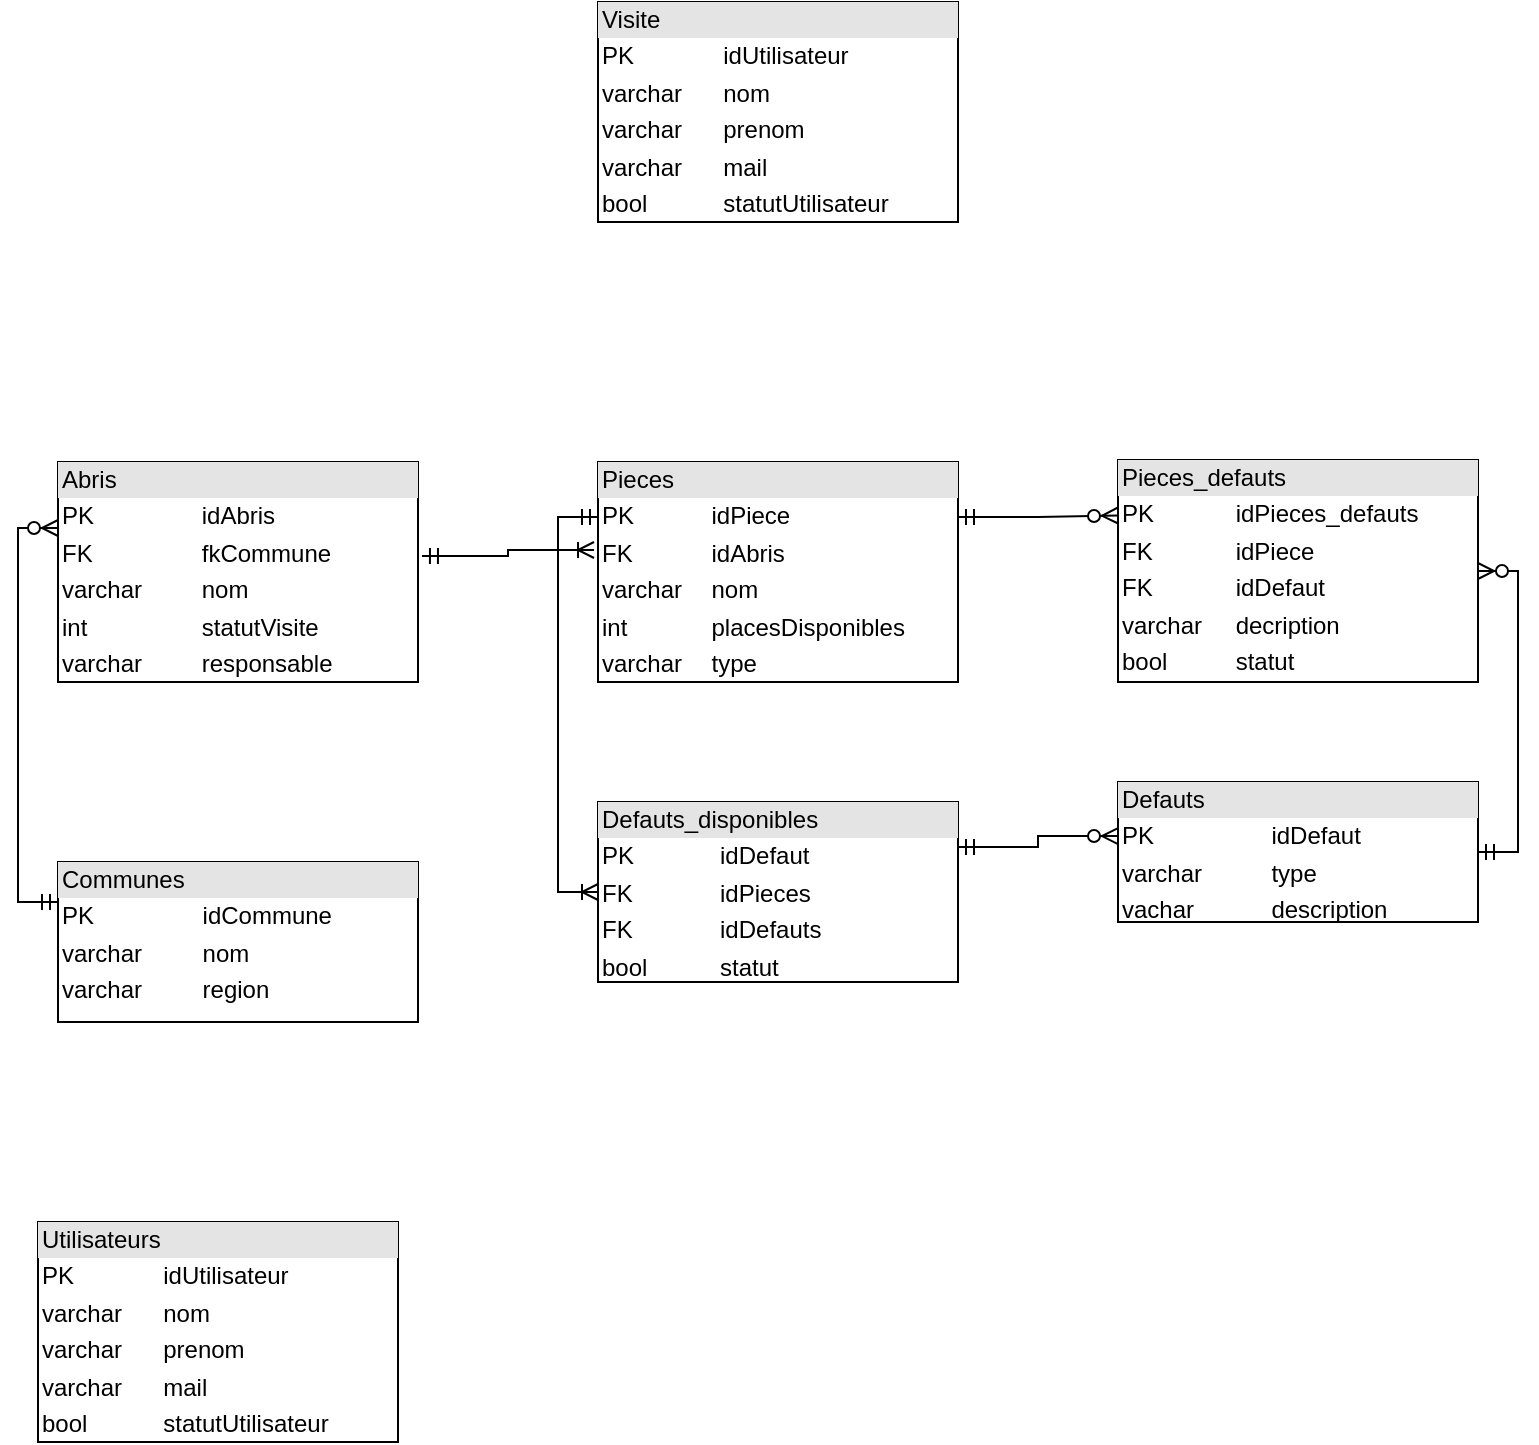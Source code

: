 <mxfile version="14.4.4"><diagram id="np-alaDuWIkHn136rlpi" name="Page-1"><mxGraphModel dx="462" dy="723" grid="1" gridSize="10" guides="1" tooltips="1" connect="1" arrows="1" fold="1" page="1" pageScale="1" pageWidth="827" pageHeight="1169" math="0" shadow="0"><root><mxCell id="0"/><mxCell id="1" parent="0"/><mxCell id="vOcuqy3RgOtqbLQnUe25-3" style="edgeStyle=orthogonalEdgeStyle;rounded=0;orthogonalLoop=1;jettySize=auto;html=1;exitX=0;exitY=0.3;exitDx=0;exitDy=0;entryX=0;entryY=0.25;entryDx=0;entryDy=0;endArrow=ERmandOne;endFill=0;startArrow=ERzeroToMany;startFill=1;exitPerimeter=0;" parent="1" source="DwIncRIBAWQhcCFPgwUQ-5" target="DwIncRIBAWQhcCFPgwUQ-6" edge="1"><mxGeometry relative="1" as="geometry"/></mxCell><mxCell id="R7UK7LPxZIYczXITnw83-2" style="edgeStyle=orthogonalEdgeStyle;rounded=0;orthogonalLoop=1;jettySize=auto;html=1;exitX=1.011;exitY=0.427;exitDx=0;exitDy=0;entryX=-0.011;entryY=0.4;entryDx=0;entryDy=0;entryPerimeter=0;exitPerimeter=0;endArrow=ERoneToMany;endFill=0;startArrow=ERmandOne;startFill=0;" edge="1" parent="1" source="DwIncRIBAWQhcCFPgwUQ-5" target="DwIncRIBAWQhcCFPgwUQ-7"><mxGeometry relative="1" as="geometry"/></mxCell><mxCell id="DwIncRIBAWQhcCFPgwUQ-5" value="&lt;div style=&quot;box-sizing: border-box ; width: 100% ; background: #e4e4e4 ; padding: 2px&quot;&gt;Abris&lt;/div&gt;&lt;table style=&quot;width: 100% ; font-size: 1em&quot; cellpadding=&quot;2&quot; cellspacing=&quot;0&quot;&gt;&lt;tbody&gt;&lt;tr&gt;&lt;td&gt;PK&lt;/td&gt;&lt;td&gt;idAbris&lt;/td&gt;&lt;/tr&gt;&lt;tr&gt;&lt;td&gt;FK&lt;/td&gt;&lt;td&gt;fkCommune&lt;br&gt;&lt;/td&gt;&lt;/tr&gt;&lt;tr&gt;&lt;td&gt;varchar&lt;/td&gt;&lt;td&gt;nom&lt;br&gt;&lt;/td&gt;&lt;/tr&gt;&lt;tr&gt;&lt;td&gt;int&lt;/td&gt;&lt;td&gt;statutVisite&lt;/td&gt;&lt;/tr&gt;&lt;tr&gt;&lt;td&gt;varchar&lt;/td&gt;&lt;td&gt;responsable&lt;/td&gt;&lt;/tr&gt;&lt;/tbody&gt;&lt;/table&gt;" style="verticalAlign=top;align=left;overflow=fill;html=1;" parent="1" vertex="1"><mxGeometry x="80" y="520" width="180" height="110" as="geometry"/></mxCell><mxCell id="DwIncRIBAWQhcCFPgwUQ-6" value="&lt;div style=&quot;box-sizing: border-box ; width: 100% ; background: #e4e4e4 ; padding: 2px&quot;&gt;Communes&lt;/div&gt;&lt;table style=&quot;width: 100% ; font-size: 1em&quot; cellpadding=&quot;2&quot; cellspacing=&quot;0&quot;&gt;&lt;tbody&gt;&lt;tr&gt;&lt;td&gt;PK&lt;/td&gt;&lt;td&gt;idCommune&lt;/td&gt;&lt;/tr&gt;&lt;tr&gt;&lt;td&gt;varchar&lt;/td&gt;&lt;td&gt;nom&lt;/td&gt;&lt;/tr&gt;&lt;tr&gt;&lt;td&gt;varchar&lt;/td&gt;&lt;td&gt;region&lt;/td&gt;&lt;/tr&gt;&lt;/tbody&gt;&lt;/table&gt;" style="verticalAlign=top;align=left;overflow=fill;html=1;" parent="1" vertex="1"><mxGeometry x="80" y="720" width="180" height="80" as="geometry"/></mxCell><mxCell id="R7UK7LPxZIYczXITnw83-3" style="edgeStyle=orthogonalEdgeStyle;rounded=0;orthogonalLoop=1;jettySize=auto;html=1;exitX=0;exitY=0.25;exitDx=0;exitDy=0;entryX=0;entryY=0.5;entryDx=0;entryDy=0;startArrow=ERmandOne;startFill=0;endArrow=ERoneToMany;endFill=0;" edge="1" parent="1" source="DwIncRIBAWQhcCFPgwUQ-7" target="BFW1pbFrmxCVtyqn8IfC-1"><mxGeometry relative="1" as="geometry"/></mxCell><mxCell id="R7UK7LPxZIYczXITnw83-6" style="edgeStyle=orthogonalEdgeStyle;rounded=0;orthogonalLoop=1;jettySize=auto;html=1;exitX=1;exitY=0.25;exitDx=0;exitDy=0;entryX=0;entryY=0.25;entryDx=0;entryDy=0;startArrow=ERmandOne;startFill=0;endArrow=ERzeroToMany;endFill=1;" edge="1" parent="1" source="DwIncRIBAWQhcCFPgwUQ-7" target="aN8yFe1itkJjNh8bWuXS-1"><mxGeometry relative="1" as="geometry"/></mxCell><mxCell id="DwIncRIBAWQhcCFPgwUQ-7" value="&lt;div style=&quot;box-sizing: border-box ; width: 100% ; background: #e4e4e4 ; padding: 2px&quot;&gt;Pieces&lt;/div&gt;&lt;table style=&quot;width: 100% ; font-size: 1em&quot; cellpadding=&quot;2&quot; cellspacing=&quot;0&quot;&gt;&lt;tbody&gt;&lt;tr&gt;&lt;td&gt;PK&lt;/td&gt;&lt;td&gt;idPiece&lt;/td&gt;&lt;/tr&gt;&lt;tr&gt;&lt;td&gt;FK&lt;/td&gt;&lt;td&gt;idAbris&lt;/td&gt;&lt;/tr&gt;&lt;tr&gt;&lt;td&gt;varchar&lt;/td&gt;&lt;td&gt;nom&lt;/td&gt;&lt;/tr&gt;&lt;tr&gt;&lt;td&gt;int&lt;/td&gt;&lt;td&gt;placesDisponibles&lt;/td&gt;&lt;/tr&gt;&lt;tr&gt;&lt;td&gt;varchar&lt;/td&gt;&lt;td&gt;type&lt;/td&gt;&lt;/tr&gt;&lt;/tbody&gt;&lt;/table&gt;" style="verticalAlign=top;align=left;overflow=fill;html=1;" parent="1" vertex="1"><mxGeometry x="350" y="520" width="180" height="110" as="geometry"/></mxCell><mxCell id="R7UK7LPxZIYczXITnw83-5" style="edgeStyle=orthogonalEdgeStyle;rounded=0;orthogonalLoop=1;jettySize=auto;html=1;exitX=1;exitY=0.5;exitDx=0;exitDy=0;entryX=1;entryY=0.5;entryDx=0;entryDy=0;startArrow=ERmandOne;startFill=0;endArrow=ERzeroToMany;endFill=1;" edge="1" parent="1" source="vOcuqy3RgOtqbLQnUe25-1" target="aN8yFe1itkJjNh8bWuXS-1"><mxGeometry relative="1" as="geometry"/></mxCell><mxCell id="vOcuqy3RgOtqbLQnUe25-1" value="&lt;div style=&quot;box-sizing: border-box ; width: 100% ; background: #e4e4e4 ; padding: 2px&quot;&gt;Defauts&lt;/div&gt;&lt;table style=&quot;width: 100% ; font-size: 1em&quot; cellpadding=&quot;2&quot; cellspacing=&quot;0&quot;&gt;&lt;tbody&gt;&lt;tr&gt;&lt;td&gt;PK&lt;/td&gt;&lt;td&gt;idDefaut&lt;/td&gt;&lt;/tr&gt;&lt;tr&gt;&lt;td&gt;varchar&lt;/td&gt;&lt;td&gt;type&lt;/td&gt;&lt;/tr&gt;&lt;tr&gt;&lt;td&gt;vachar&lt;/td&gt;&lt;td&gt;description&lt;/td&gt;&lt;/tr&gt;&lt;/tbody&gt;&lt;/table&gt;" style="verticalAlign=top;align=left;overflow=fill;html=1;" parent="1" vertex="1"><mxGeometry x="610" y="680" width="180" height="70" as="geometry"/></mxCell><mxCell id="vOcuqy3RgOtqbLQnUe25-2" value="&lt;div style=&quot;box-sizing: border-box ; width: 100% ; background: #e4e4e4 ; padding: 2px&quot;&gt;Utilisateurs&lt;/div&gt;&lt;table style=&quot;width: 100% ; font-size: 1em&quot; cellpadding=&quot;2&quot; cellspacing=&quot;0&quot;&gt;&lt;tbody&gt;&lt;tr&gt;&lt;td&gt;PK&lt;/td&gt;&lt;td&gt;idUtilisateur&lt;/td&gt;&lt;/tr&gt;&lt;tr&gt;&lt;td&gt;varchar&lt;/td&gt;&lt;td&gt;nom&lt;/td&gt;&lt;/tr&gt;&lt;tr&gt;&lt;td&gt;varchar&lt;/td&gt;&lt;td&gt;prenom&lt;/td&gt;&lt;/tr&gt;&lt;tr&gt;&lt;td&gt;varchar&lt;/td&gt;&lt;td&gt;mail&lt;/td&gt;&lt;/tr&gt;&lt;tr&gt;&lt;td&gt;bool&lt;/td&gt;&lt;td&gt;statutUtilisateur&lt;/td&gt;&lt;/tr&gt;&lt;/tbody&gt;&lt;/table&gt;" style="verticalAlign=top;align=left;overflow=fill;html=1;" parent="1" vertex="1"><mxGeometry x="70" y="900" width="180" height="110" as="geometry"/></mxCell><mxCell id="aN8yFe1itkJjNh8bWuXS-1" value="&lt;div style=&quot;box-sizing: border-box ; width: 100% ; background: #e4e4e4 ; padding: 2px&quot;&gt;Pieces_defauts&lt;/div&gt;&lt;table style=&quot;width: 100% ; font-size: 1em&quot; cellpadding=&quot;2&quot; cellspacing=&quot;0&quot;&gt;&lt;tbody&gt;&lt;tr&gt;&lt;td&gt;PK&lt;/td&gt;&lt;td&gt;idPieces_defauts&lt;/td&gt;&lt;/tr&gt;&lt;tr&gt;&lt;td&gt;FK&lt;/td&gt;&lt;td&gt;idPiece&lt;/td&gt;&lt;/tr&gt;&lt;tr&gt;&lt;td&gt;FK&lt;/td&gt;&lt;td&gt;idDefaut&lt;/td&gt;&lt;/tr&gt;&lt;tr&gt;&lt;td&gt;varchar&lt;/td&gt;&lt;td&gt;decription&lt;/td&gt;&lt;/tr&gt;&lt;tr&gt;&lt;td&gt;bool&lt;/td&gt;&lt;td&gt;statut&lt;/td&gt;&lt;/tr&gt;&lt;/tbody&gt;&lt;/table&gt;" style="verticalAlign=top;align=left;overflow=fill;html=1;" parent="1" vertex="1"><mxGeometry x="610" y="519" width="180" height="111" as="geometry"/></mxCell><mxCell id="R7UK7LPxZIYczXITnw83-4" style="edgeStyle=orthogonalEdgeStyle;rounded=0;orthogonalLoop=1;jettySize=auto;html=1;exitX=1;exitY=0.25;exitDx=0;exitDy=0;entryX=0;entryY=0.386;entryDx=0;entryDy=0;entryPerimeter=0;startArrow=ERmandOne;startFill=0;endArrow=ERzeroToMany;endFill=1;" edge="1" parent="1" source="BFW1pbFrmxCVtyqn8IfC-1" target="vOcuqy3RgOtqbLQnUe25-1"><mxGeometry relative="1" as="geometry"/></mxCell><mxCell id="BFW1pbFrmxCVtyqn8IfC-1" value="&lt;div style=&quot;box-sizing: border-box ; width: 100% ; background: #e4e4e4 ; padding: 2px&quot;&gt;Defauts_disponibles&lt;/div&gt;&lt;table style=&quot;width: 100% ; font-size: 1em&quot; cellpadding=&quot;2&quot; cellspacing=&quot;0&quot;&gt;&lt;tbody&gt;&lt;tr&gt;&lt;td&gt;PK&lt;/td&gt;&lt;td&gt;idDefaut&lt;/td&gt;&lt;/tr&gt;&lt;tr&gt;&lt;td&gt;FK&lt;/td&gt;&lt;td&gt;idPieces&lt;/td&gt;&lt;/tr&gt;&lt;tr&gt;&lt;td&gt;FK&lt;/td&gt;&lt;td&gt;idDefauts&lt;/td&gt;&lt;/tr&gt;&lt;tr&gt;&lt;td&gt;bool&lt;/td&gt;&lt;td&gt;statut&lt;/td&gt;&lt;/tr&gt;&lt;/tbody&gt;&lt;/table&gt;" style="verticalAlign=top;align=left;overflow=fill;html=1;" parent="1" vertex="1"><mxGeometry x="350" y="690" width="180" height="90" as="geometry"/></mxCell><mxCell id="R7UK7LPxZIYczXITnw83-1" value="&lt;div style=&quot;box-sizing: border-box ; width: 100% ; background: #e4e4e4 ; padding: 2px&quot;&gt;Visite&lt;/div&gt;&lt;table style=&quot;width: 100% ; font-size: 1em&quot; cellpadding=&quot;2&quot; cellspacing=&quot;0&quot;&gt;&lt;tbody&gt;&lt;tr&gt;&lt;td&gt;PK&lt;/td&gt;&lt;td&gt;idUtilisateur&lt;/td&gt;&lt;/tr&gt;&lt;tr&gt;&lt;td&gt;varchar&lt;/td&gt;&lt;td&gt;nom&lt;/td&gt;&lt;/tr&gt;&lt;tr&gt;&lt;td&gt;varchar&lt;/td&gt;&lt;td&gt;prenom&lt;/td&gt;&lt;/tr&gt;&lt;tr&gt;&lt;td&gt;varchar&lt;/td&gt;&lt;td&gt;mail&lt;/td&gt;&lt;/tr&gt;&lt;tr&gt;&lt;td&gt;bool&lt;/td&gt;&lt;td&gt;statutUtilisateur&lt;/td&gt;&lt;/tr&gt;&lt;/tbody&gt;&lt;/table&gt;" style="verticalAlign=top;align=left;overflow=fill;html=1;" vertex="1" parent="1"><mxGeometry x="350" y="290" width="180" height="110" as="geometry"/></mxCell></root></mxGraphModel></diagram></mxfile>